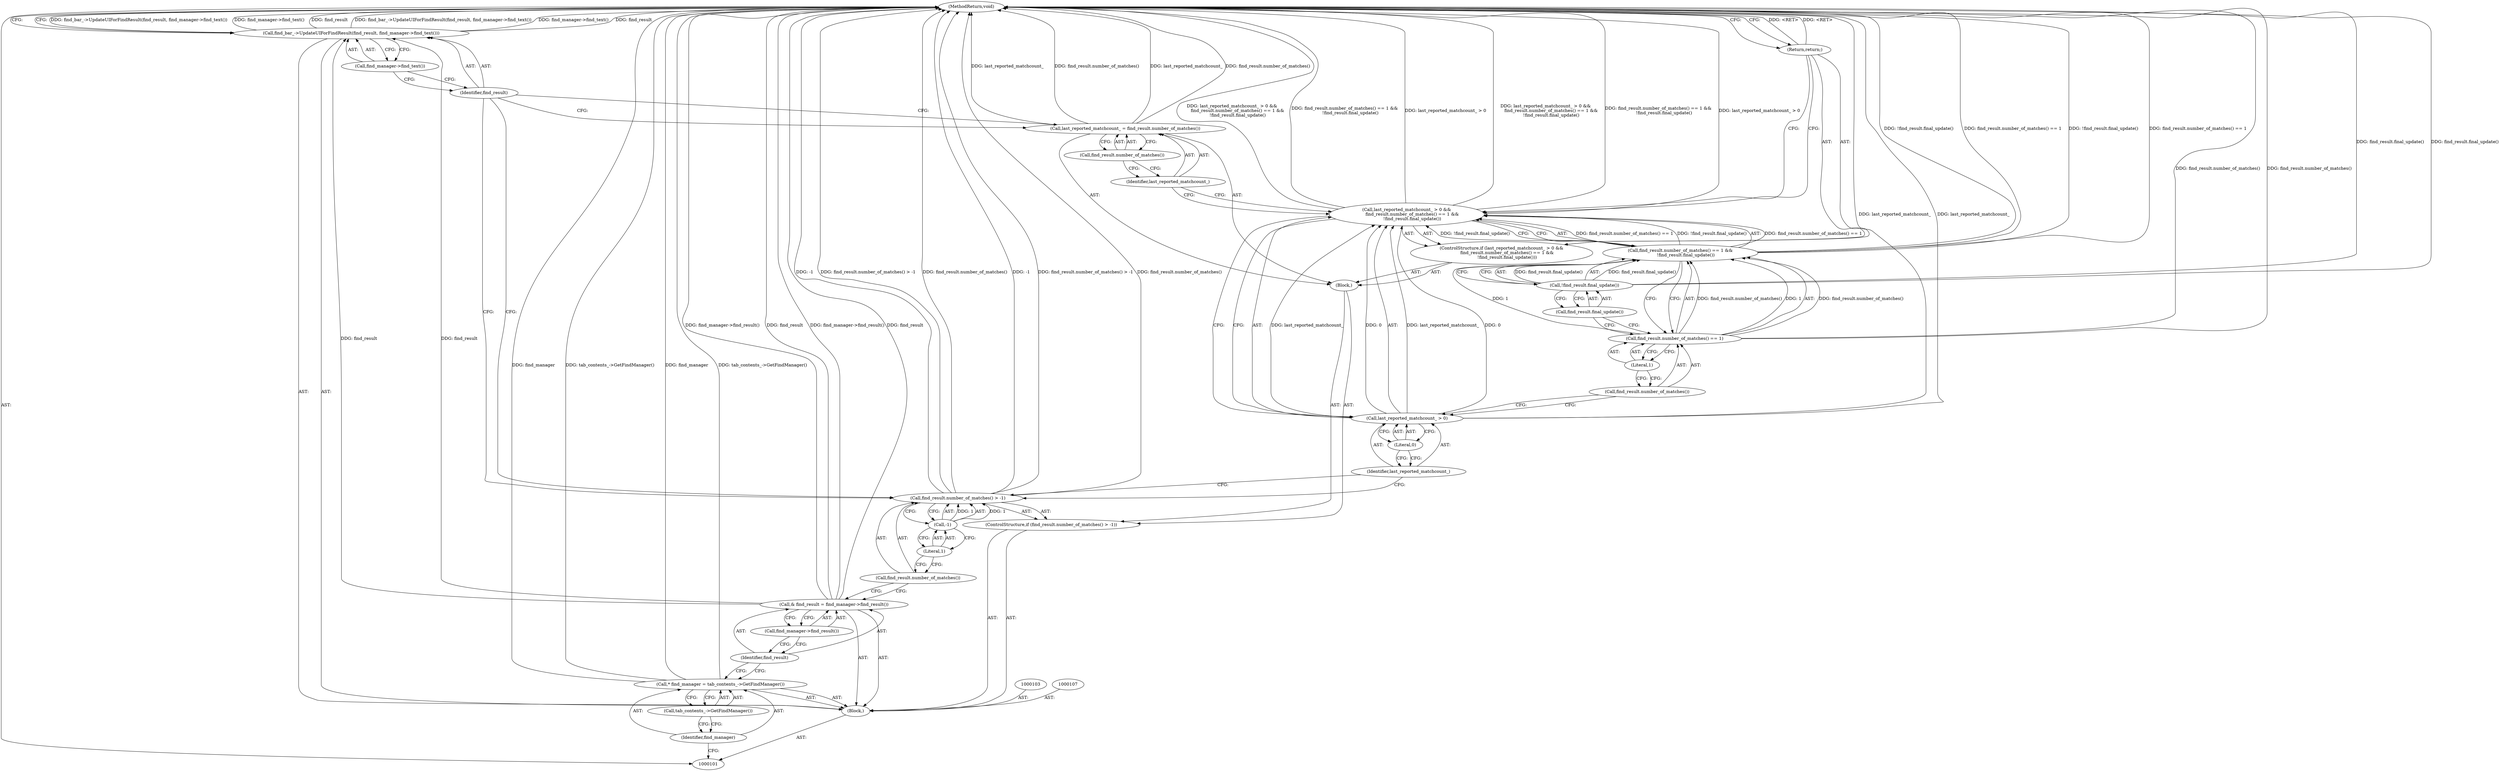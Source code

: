 digraph "1_Chrome_c90c6ca59378d7e86d1a2f28fe96bada35df1508_6" {
"1000135" [label="(MethodReturn,void)"];
"1000102" [label="(Block,)"];
"1000131" [label="(Call,find_result.number_of_matches())"];
"1000129" [label="(Call,last_reported_matchcount_ = find_result.number_of_matches())"];
"1000130" [label="(Identifier,last_reported_matchcount_)"];
"1000132" [label="(Call,find_bar_->UpdateUIForFindResult(find_result, find_manager->find_text()))"];
"1000133" [label="(Identifier,find_result)"];
"1000134" [label="(Call,find_manager->find_text())"];
"1000104" [label="(Call,* find_manager = tab_contents_->GetFindManager())"];
"1000105" [label="(Identifier,find_manager)"];
"1000106" [label="(Call,tab_contents_->GetFindManager())"];
"1000108" [label="(Call,& find_result = find_manager->find_result())"];
"1000109" [label="(Identifier,find_result)"];
"1000110" [label="(Call,find_manager->find_result())"];
"1000111" [label="(ControlStructure,if (find_result.number_of_matches() > -1))"];
"1000114" [label="(Call,-1)"];
"1000115" [label="(Literal,1)"];
"1000116" [label="(Block,)"];
"1000112" [label="(Call,find_result.number_of_matches() > -1)"];
"1000113" [label="(Call,find_result.number_of_matches())"];
"1000121" [label="(Literal,0)"];
"1000117" [label="(ControlStructure,if (last_reported_matchcount_ > 0 &&\n        find_result.number_of_matches() == 1 &&\n        !find_result.final_update()))"];
"1000118" [label="(Call,last_reported_matchcount_ > 0 &&\n        find_result.number_of_matches() == 1 &&\n        !find_result.final_update())"];
"1000119" [label="(Call,last_reported_matchcount_ > 0)"];
"1000120" [label="(Identifier,last_reported_matchcount_)"];
"1000125" [label="(Literal,1)"];
"1000122" [label="(Call,find_result.number_of_matches() == 1 &&\n        !find_result.final_update())"];
"1000123" [label="(Call,find_result.number_of_matches() == 1)"];
"1000124" [label="(Call,find_result.number_of_matches())"];
"1000126" [label="(Call,!find_result.final_update())"];
"1000127" [label="(Call,find_result.final_update())"];
"1000128" [label="(Return,return;)"];
"1000135" -> "1000101"  [label="AST: "];
"1000135" -> "1000128"  [label="CFG: "];
"1000135" -> "1000132"  [label="CFG: "];
"1000104" -> "1000135"  [label="DDG: find_manager"];
"1000104" -> "1000135"  [label="DDG: tab_contents_->GetFindManager()"];
"1000112" -> "1000135"  [label="DDG: -1"];
"1000112" -> "1000135"  [label="DDG: find_result.number_of_matches() > -1"];
"1000112" -> "1000135"  [label="DDG: find_result.number_of_matches()"];
"1000126" -> "1000135"  [label="DDG: find_result.final_update()"];
"1000118" -> "1000135"  [label="DDG: last_reported_matchcount_ > 0 &&\n        find_result.number_of_matches() == 1 &&\n        !find_result.final_update()"];
"1000118" -> "1000135"  [label="DDG: find_result.number_of_matches() == 1 &&\n        !find_result.final_update()"];
"1000118" -> "1000135"  [label="DDG: last_reported_matchcount_ > 0"];
"1000129" -> "1000135"  [label="DDG: last_reported_matchcount_"];
"1000129" -> "1000135"  [label="DDG: find_result.number_of_matches()"];
"1000122" -> "1000135"  [label="DDG: !find_result.final_update()"];
"1000122" -> "1000135"  [label="DDG: find_result.number_of_matches() == 1"];
"1000132" -> "1000135"  [label="DDG: find_bar_->UpdateUIForFindResult(find_result, find_manager->find_text())"];
"1000132" -> "1000135"  [label="DDG: find_manager->find_text()"];
"1000132" -> "1000135"  [label="DDG: find_result"];
"1000108" -> "1000135"  [label="DDG: find_manager->find_result()"];
"1000108" -> "1000135"  [label="DDG: find_result"];
"1000119" -> "1000135"  [label="DDG: last_reported_matchcount_"];
"1000123" -> "1000135"  [label="DDG: find_result.number_of_matches()"];
"1000128" -> "1000135"  [label="DDG: <RET>"];
"1000102" -> "1000101"  [label="AST: "];
"1000103" -> "1000102"  [label="AST: "];
"1000104" -> "1000102"  [label="AST: "];
"1000107" -> "1000102"  [label="AST: "];
"1000108" -> "1000102"  [label="AST: "];
"1000111" -> "1000102"  [label="AST: "];
"1000132" -> "1000102"  [label="AST: "];
"1000131" -> "1000129"  [label="AST: "];
"1000131" -> "1000130"  [label="CFG: "];
"1000129" -> "1000131"  [label="CFG: "];
"1000129" -> "1000116"  [label="AST: "];
"1000129" -> "1000131"  [label="CFG: "];
"1000130" -> "1000129"  [label="AST: "];
"1000131" -> "1000129"  [label="AST: "];
"1000133" -> "1000129"  [label="CFG: "];
"1000129" -> "1000135"  [label="DDG: last_reported_matchcount_"];
"1000129" -> "1000135"  [label="DDG: find_result.number_of_matches()"];
"1000130" -> "1000129"  [label="AST: "];
"1000130" -> "1000118"  [label="CFG: "];
"1000131" -> "1000130"  [label="CFG: "];
"1000132" -> "1000102"  [label="AST: "];
"1000132" -> "1000134"  [label="CFG: "];
"1000133" -> "1000132"  [label="AST: "];
"1000134" -> "1000132"  [label="AST: "];
"1000135" -> "1000132"  [label="CFG: "];
"1000132" -> "1000135"  [label="DDG: find_bar_->UpdateUIForFindResult(find_result, find_manager->find_text())"];
"1000132" -> "1000135"  [label="DDG: find_manager->find_text()"];
"1000132" -> "1000135"  [label="DDG: find_result"];
"1000108" -> "1000132"  [label="DDG: find_result"];
"1000133" -> "1000132"  [label="AST: "];
"1000133" -> "1000129"  [label="CFG: "];
"1000133" -> "1000112"  [label="CFG: "];
"1000134" -> "1000133"  [label="CFG: "];
"1000134" -> "1000132"  [label="AST: "];
"1000134" -> "1000133"  [label="CFG: "];
"1000132" -> "1000134"  [label="CFG: "];
"1000104" -> "1000102"  [label="AST: "];
"1000104" -> "1000106"  [label="CFG: "];
"1000105" -> "1000104"  [label="AST: "];
"1000106" -> "1000104"  [label="AST: "];
"1000109" -> "1000104"  [label="CFG: "];
"1000104" -> "1000135"  [label="DDG: find_manager"];
"1000104" -> "1000135"  [label="DDG: tab_contents_->GetFindManager()"];
"1000105" -> "1000104"  [label="AST: "];
"1000105" -> "1000101"  [label="CFG: "];
"1000106" -> "1000105"  [label="CFG: "];
"1000106" -> "1000104"  [label="AST: "];
"1000106" -> "1000105"  [label="CFG: "];
"1000104" -> "1000106"  [label="CFG: "];
"1000108" -> "1000102"  [label="AST: "];
"1000108" -> "1000110"  [label="CFG: "];
"1000109" -> "1000108"  [label="AST: "];
"1000110" -> "1000108"  [label="AST: "];
"1000113" -> "1000108"  [label="CFG: "];
"1000108" -> "1000135"  [label="DDG: find_manager->find_result()"];
"1000108" -> "1000135"  [label="DDG: find_result"];
"1000108" -> "1000132"  [label="DDG: find_result"];
"1000109" -> "1000108"  [label="AST: "];
"1000109" -> "1000104"  [label="CFG: "];
"1000110" -> "1000109"  [label="CFG: "];
"1000110" -> "1000108"  [label="AST: "];
"1000110" -> "1000109"  [label="CFG: "];
"1000108" -> "1000110"  [label="CFG: "];
"1000111" -> "1000102"  [label="AST: "];
"1000112" -> "1000111"  [label="AST: "];
"1000116" -> "1000111"  [label="AST: "];
"1000114" -> "1000112"  [label="AST: "];
"1000114" -> "1000115"  [label="CFG: "];
"1000115" -> "1000114"  [label="AST: "];
"1000112" -> "1000114"  [label="CFG: "];
"1000114" -> "1000112"  [label="DDG: 1"];
"1000115" -> "1000114"  [label="AST: "];
"1000115" -> "1000113"  [label="CFG: "];
"1000114" -> "1000115"  [label="CFG: "];
"1000116" -> "1000111"  [label="AST: "];
"1000117" -> "1000116"  [label="AST: "];
"1000129" -> "1000116"  [label="AST: "];
"1000112" -> "1000111"  [label="AST: "];
"1000112" -> "1000114"  [label="CFG: "];
"1000113" -> "1000112"  [label="AST: "];
"1000114" -> "1000112"  [label="AST: "];
"1000120" -> "1000112"  [label="CFG: "];
"1000133" -> "1000112"  [label="CFG: "];
"1000112" -> "1000135"  [label="DDG: -1"];
"1000112" -> "1000135"  [label="DDG: find_result.number_of_matches() > -1"];
"1000112" -> "1000135"  [label="DDG: find_result.number_of_matches()"];
"1000114" -> "1000112"  [label="DDG: 1"];
"1000113" -> "1000112"  [label="AST: "];
"1000113" -> "1000108"  [label="CFG: "];
"1000115" -> "1000113"  [label="CFG: "];
"1000121" -> "1000119"  [label="AST: "];
"1000121" -> "1000120"  [label="CFG: "];
"1000119" -> "1000121"  [label="CFG: "];
"1000117" -> "1000116"  [label="AST: "];
"1000118" -> "1000117"  [label="AST: "];
"1000128" -> "1000117"  [label="AST: "];
"1000118" -> "1000117"  [label="AST: "];
"1000118" -> "1000119"  [label="CFG: "];
"1000118" -> "1000122"  [label="CFG: "];
"1000119" -> "1000118"  [label="AST: "];
"1000122" -> "1000118"  [label="AST: "];
"1000128" -> "1000118"  [label="CFG: "];
"1000130" -> "1000118"  [label="CFG: "];
"1000118" -> "1000135"  [label="DDG: last_reported_matchcount_ > 0 &&\n        find_result.number_of_matches() == 1 &&\n        !find_result.final_update()"];
"1000118" -> "1000135"  [label="DDG: find_result.number_of_matches() == 1 &&\n        !find_result.final_update()"];
"1000118" -> "1000135"  [label="DDG: last_reported_matchcount_ > 0"];
"1000119" -> "1000118"  [label="DDG: last_reported_matchcount_"];
"1000119" -> "1000118"  [label="DDG: 0"];
"1000122" -> "1000118"  [label="DDG: find_result.number_of_matches() == 1"];
"1000122" -> "1000118"  [label="DDG: !find_result.final_update()"];
"1000119" -> "1000118"  [label="AST: "];
"1000119" -> "1000121"  [label="CFG: "];
"1000120" -> "1000119"  [label="AST: "];
"1000121" -> "1000119"  [label="AST: "];
"1000124" -> "1000119"  [label="CFG: "];
"1000118" -> "1000119"  [label="CFG: "];
"1000119" -> "1000135"  [label="DDG: last_reported_matchcount_"];
"1000119" -> "1000118"  [label="DDG: last_reported_matchcount_"];
"1000119" -> "1000118"  [label="DDG: 0"];
"1000120" -> "1000119"  [label="AST: "];
"1000120" -> "1000112"  [label="CFG: "];
"1000121" -> "1000120"  [label="CFG: "];
"1000125" -> "1000123"  [label="AST: "];
"1000125" -> "1000124"  [label="CFG: "];
"1000123" -> "1000125"  [label="CFG: "];
"1000122" -> "1000118"  [label="AST: "];
"1000122" -> "1000123"  [label="CFG: "];
"1000122" -> "1000126"  [label="CFG: "];
"1000123" -> "1000122"  [label="AST: "];
"1000126" -> "1000122"  [label="AST: "];
"1000118" -> "1000122"  [label="CFG: "];
"1000122" -> "1000135"  [label="DDG: !find_result.final_update()"];
"1000122" -> "1000135"  [label="DDG: find_result.number_of_matches() == 1"];
"1000122" -> "1000118"  [label="DDG: find_result.number_of_matches() == 1"];
"1000122" -> "1000118"  [label="DDG: !find_result.final_update()"];
"1000123" -> "1000122"  [label="DDG: find_result.number_of_matches()"];
"1000123" -> "1000122"  [label="DDG: 1"];
"1000126" -> "1000122"  [label="DDG: find_result.final_update()"];
"1000123" -> "1000122"  [label="AST: "];
"1000123" -> "1000125"  [label="CFG: "];
"1000124" -> "1000123"  [label="AST: "];
"1000125" -> "1000123"  [label="AST: "];
"1000127" -> "1000123"  [label="CFG: "];
"1000122" -> "1000123"  [label="CFG: "];
"1000123" -> "1000135"  [label="DDG: find_result.number_of_matches()"];
"1000123" -> "1000122"  [label="DDG: find_result.number_of_matches()"];
"1000123" -> "1000122"  [label="DDG: 1"];
"1000124" -> "1000123"  [label="AST: "];
"1000124" -> "1000119"  [label="CFG: "];
"1000125" -> "1000124"  [label="CFG: "];
"1000126" -> "1000122"  [label="AST: "];
"1000126" -> "1000127"  [label="CFG: "];
"1000127" -> "1000126"  [label="AST: "];
"1000122" -> "1000126"  [label="CFG: "];
"1000126" -> "1000135"  [label="DDG: find_result.final_update()"];
"1000126" -> "1000122"  [label="DDG: find_result.final_update()"];
"1000127" -> "1000126"  [label="AST: "];
"1000127" -> "1000123"  [label="CFG: "];
"1000126" -> "1000127"  [label="CFG: "];
"1000128" -> "1000117"  [label="AST: "];
"1000128" -> "1000118"  [label="CFG: "];
"1000135" -> "1000128"  [label="CFG: "];
"1000128" -> "1000135"  [label="DDG: <RET>"];
}
